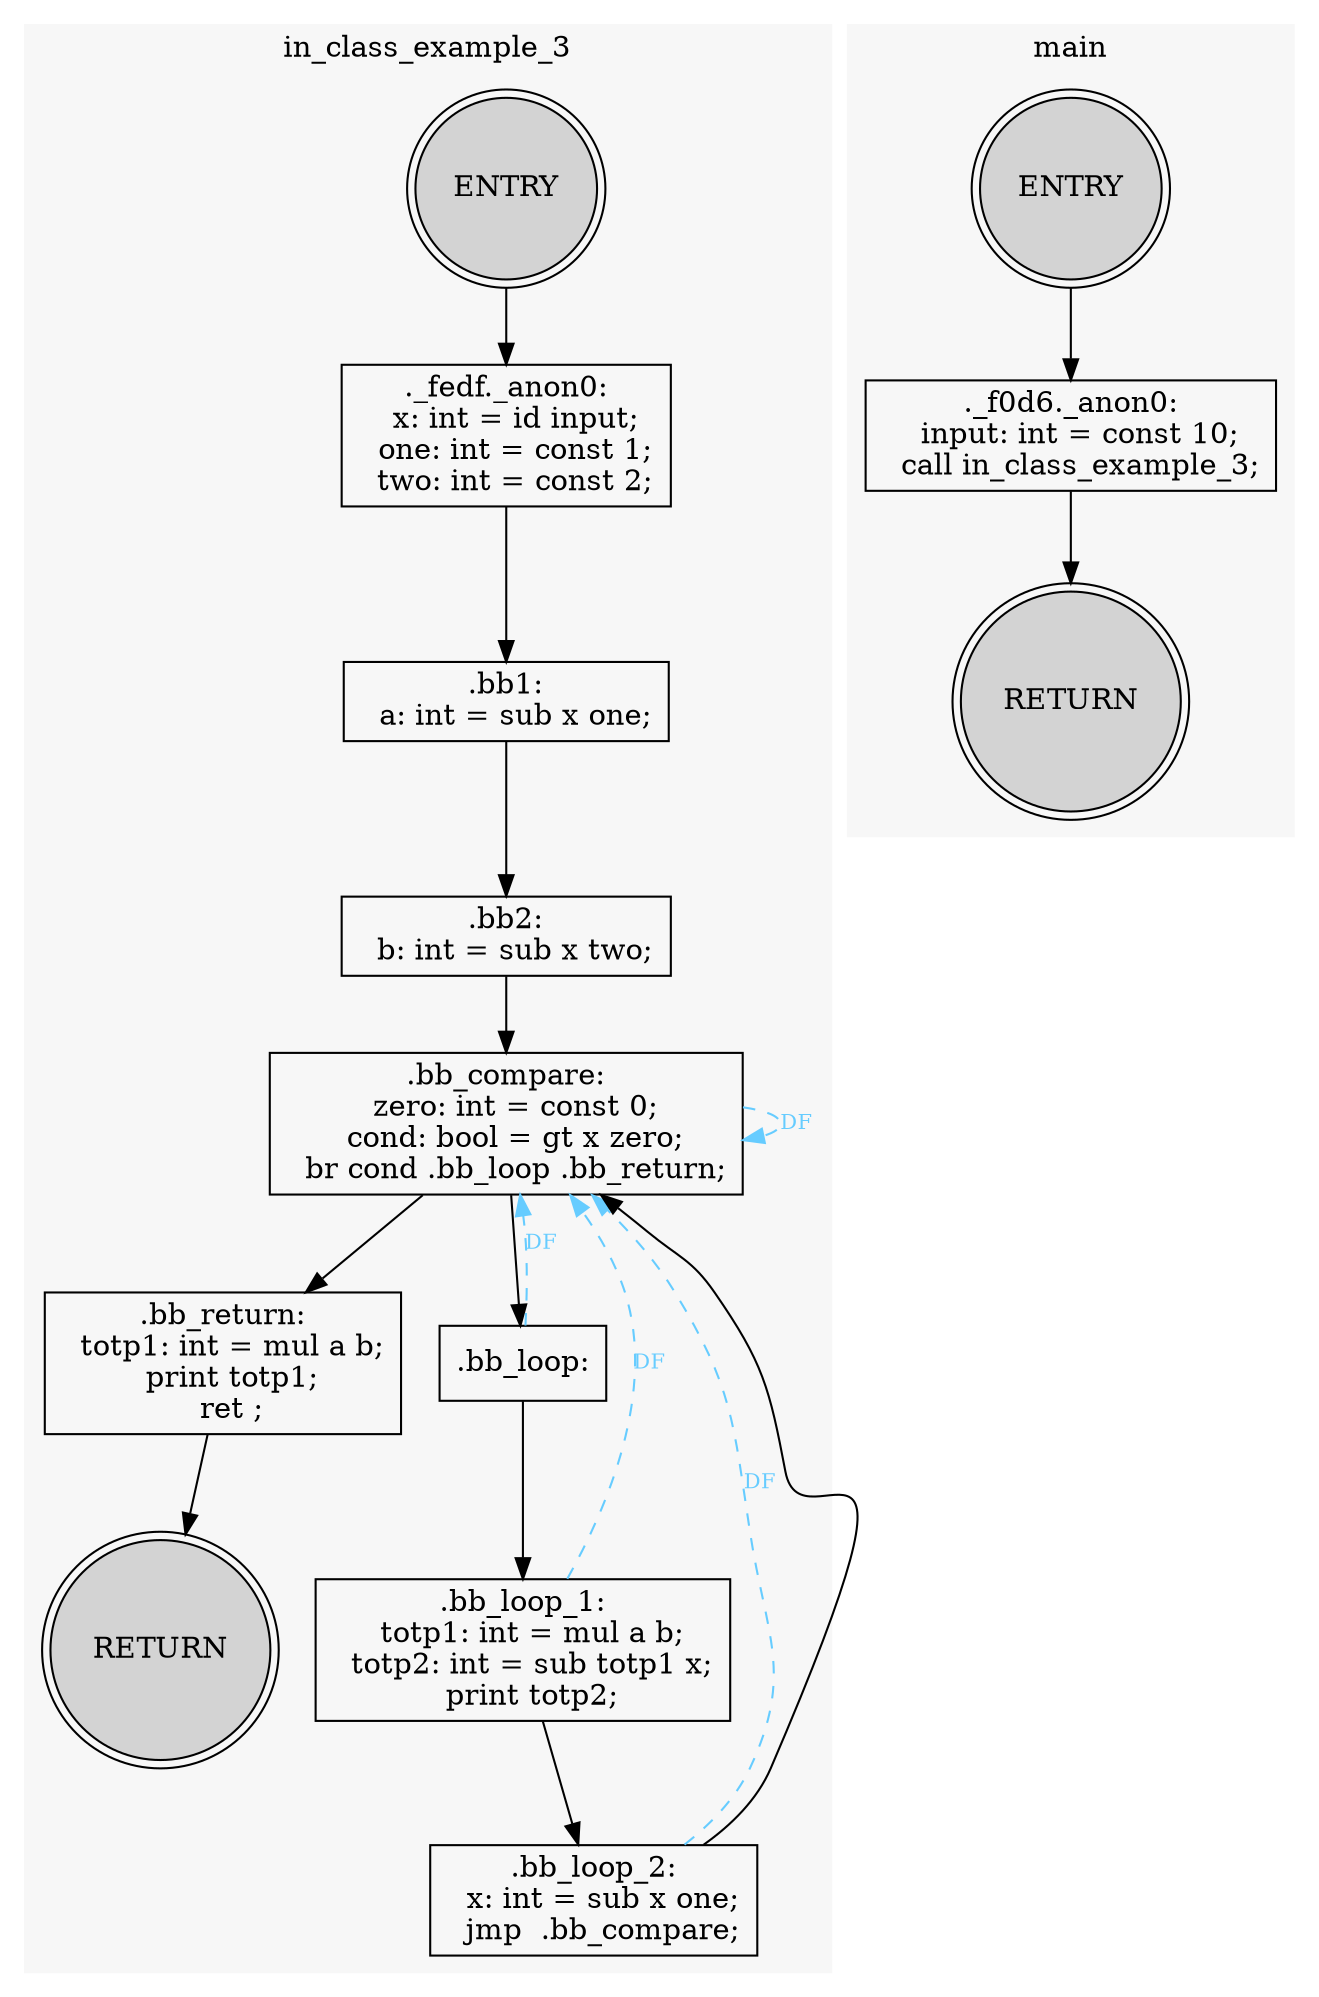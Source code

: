 // Control Flow Graph
digraph CFG {
	subgraph cluster_in_class_example_3 {
		label=in_class_example_3
		color="#f7f7f7"
		style=filled
		rankdir=TB
		FUNC_in_class_example_3_NODE_ENTRY [label=ENTRY fillcolor=lightgray shape=doublecircle style=filled]
		FUNC_in_class_example_3_NODE_ENTRY -> "FUNC_in_class_example_3_NODE__fedf._anon0"
		"FUNC_in_class_example_3_NODE__fedf._anon0" [label="._fedf._anon0:
  x: int = id input;
  one: int = const 1;
  two: int = const 2;" shape=box]
		"FUNC_in_class_example_3_NODE__fedf._anon0" -> FUNC_in_class_example_3_NODE_bb1
		FUNC_in_class_example_3_NODE_bb1 [label=".bb1:
  a: int = sub x one;" shape=box]
		FUNC_in_class_example_3_NODE_bb1 -> FUNC_in_class_example_3_NODE_bb2
		FUNC_in_class_example_3_NODE_bb2 [label=".bb2:
  b: int = sub x two;" shape=box]
		FUNC_in_class_example_3_NODE_bb2 -> FUNC_in_class_example_3_NODE_bb_compare
		FUNC_in_class_example_3_NODE_bb_compare [label=".bb_compare:
  zero: int = const 0;
  cond: bool = gt x zero;
  br cond .bb_loop .bb_return;" shape=box]
		FUNC_in_class_example_3_NODE_bb_compare -> FUNC_in_class_example_3_NODE_bb_compare [label=DF color="#66ccff" constraint=false fontcolor="#66ccff" fontsize=10 style=dashed]
		FUNC_in_class_example_3_NODE_bb_compare -> FUNC_in_class_example_3_NODE_bb_return
		FUNC_in_class_example_3_NODE_bb_compare -> FUNC_in_class_example_3_NODE_bb_loop
		FUNC_in_class_example_3_NODE_bb_loop [label=".bb_loop:" shape=box]
		FUNC_in_class_example_3_NODE_bb_loop -> FUNC_in_class_example_3_NODE_bb_compare [label=DF color="#66ccff" constraint=false fontcolor="#66ccff" fontsize=10 style=dashed]
		FUNC_in_class_example_3_NODE_bb_loop -> FUNC_in_class_example_3_NODE_bb_loop_1
		FUNC_in_class_example_3_NODE_bb_loop_1 [label=".bb_loop_1:
  totp1: int = mul a b;
  totp2: int = sub totp1 x;
  print totp2;" shape=box]
		FUNC_in_class_example_3_NODE_bb_loop_1 -> FUNC_in_class_example_3_NODE_bb_compare [label=DF color="#66ccff" constraint=false fontcolor="#66ccff" fontsize=10 style=dashed]
		FUNC_in_class_example_3_NODE_bb_loop_1 -> FUNC_in_class_example_3_NODE_bb_loop_2
		FUNC_in_class_example_3_NODE_bb_loop_2 [label=".bb_loop_2:
  x: int = sub x one;
  jmp  .bb_compare;" shape=box]
		FUNC_in_class_example_3_NODE_bb_loop_2 -> FUNC_in_class_example_3_NODE_bb_compare [label=DF color="#66ccff" constraint=false fontcolor="#66ccff" fontsize=10 style=dashed]
		FUNC_in_class_example_3_NODE_bb_loop_2 -> FUNC_in_class_example_3_NODE_bb_compare
		FUNC_in_class_example_3_NODE_bb_return [label=".bb_return:
  totp1: int = mul a b;
  print totp1;
  ret ;" shape=box]
		FUNC_in_class_example_3_NODE_bb_return -> FUNC_in_class_example_3_NODE_RETURN
		FUNC_in_class_example_3_NODE_RETURN [label=RETURN fillcolor=lightgray shape=doublecircle style=filled]
	}
	subgraph cluster_main {
		label=main
		color="#f7f7f7"
		style=filled
		rankdir=TB
		FUNC_main_NODE_ENTRY [label=ENTRY fillcolor=lightgray shape=doublecircle style=filled]
		FUNC_main_NODE_ENTRY -> "FUNC_main_NODE__f0d6._anon0"
		"FUNC_main_NODE__f0d6._anon0" [label="._f0d6._anon0:
  input: int = const 10;
  call in_class_example_3;" shape=box]
		"FUNC_main_NODE__f0d6._anon0" -> FUNC_main_NODE_RETURN
		FUNC_main_NODE_RETURN [label=RETURN fillcolor=lightgray shape=doublecircle style=filled]
	}
}

